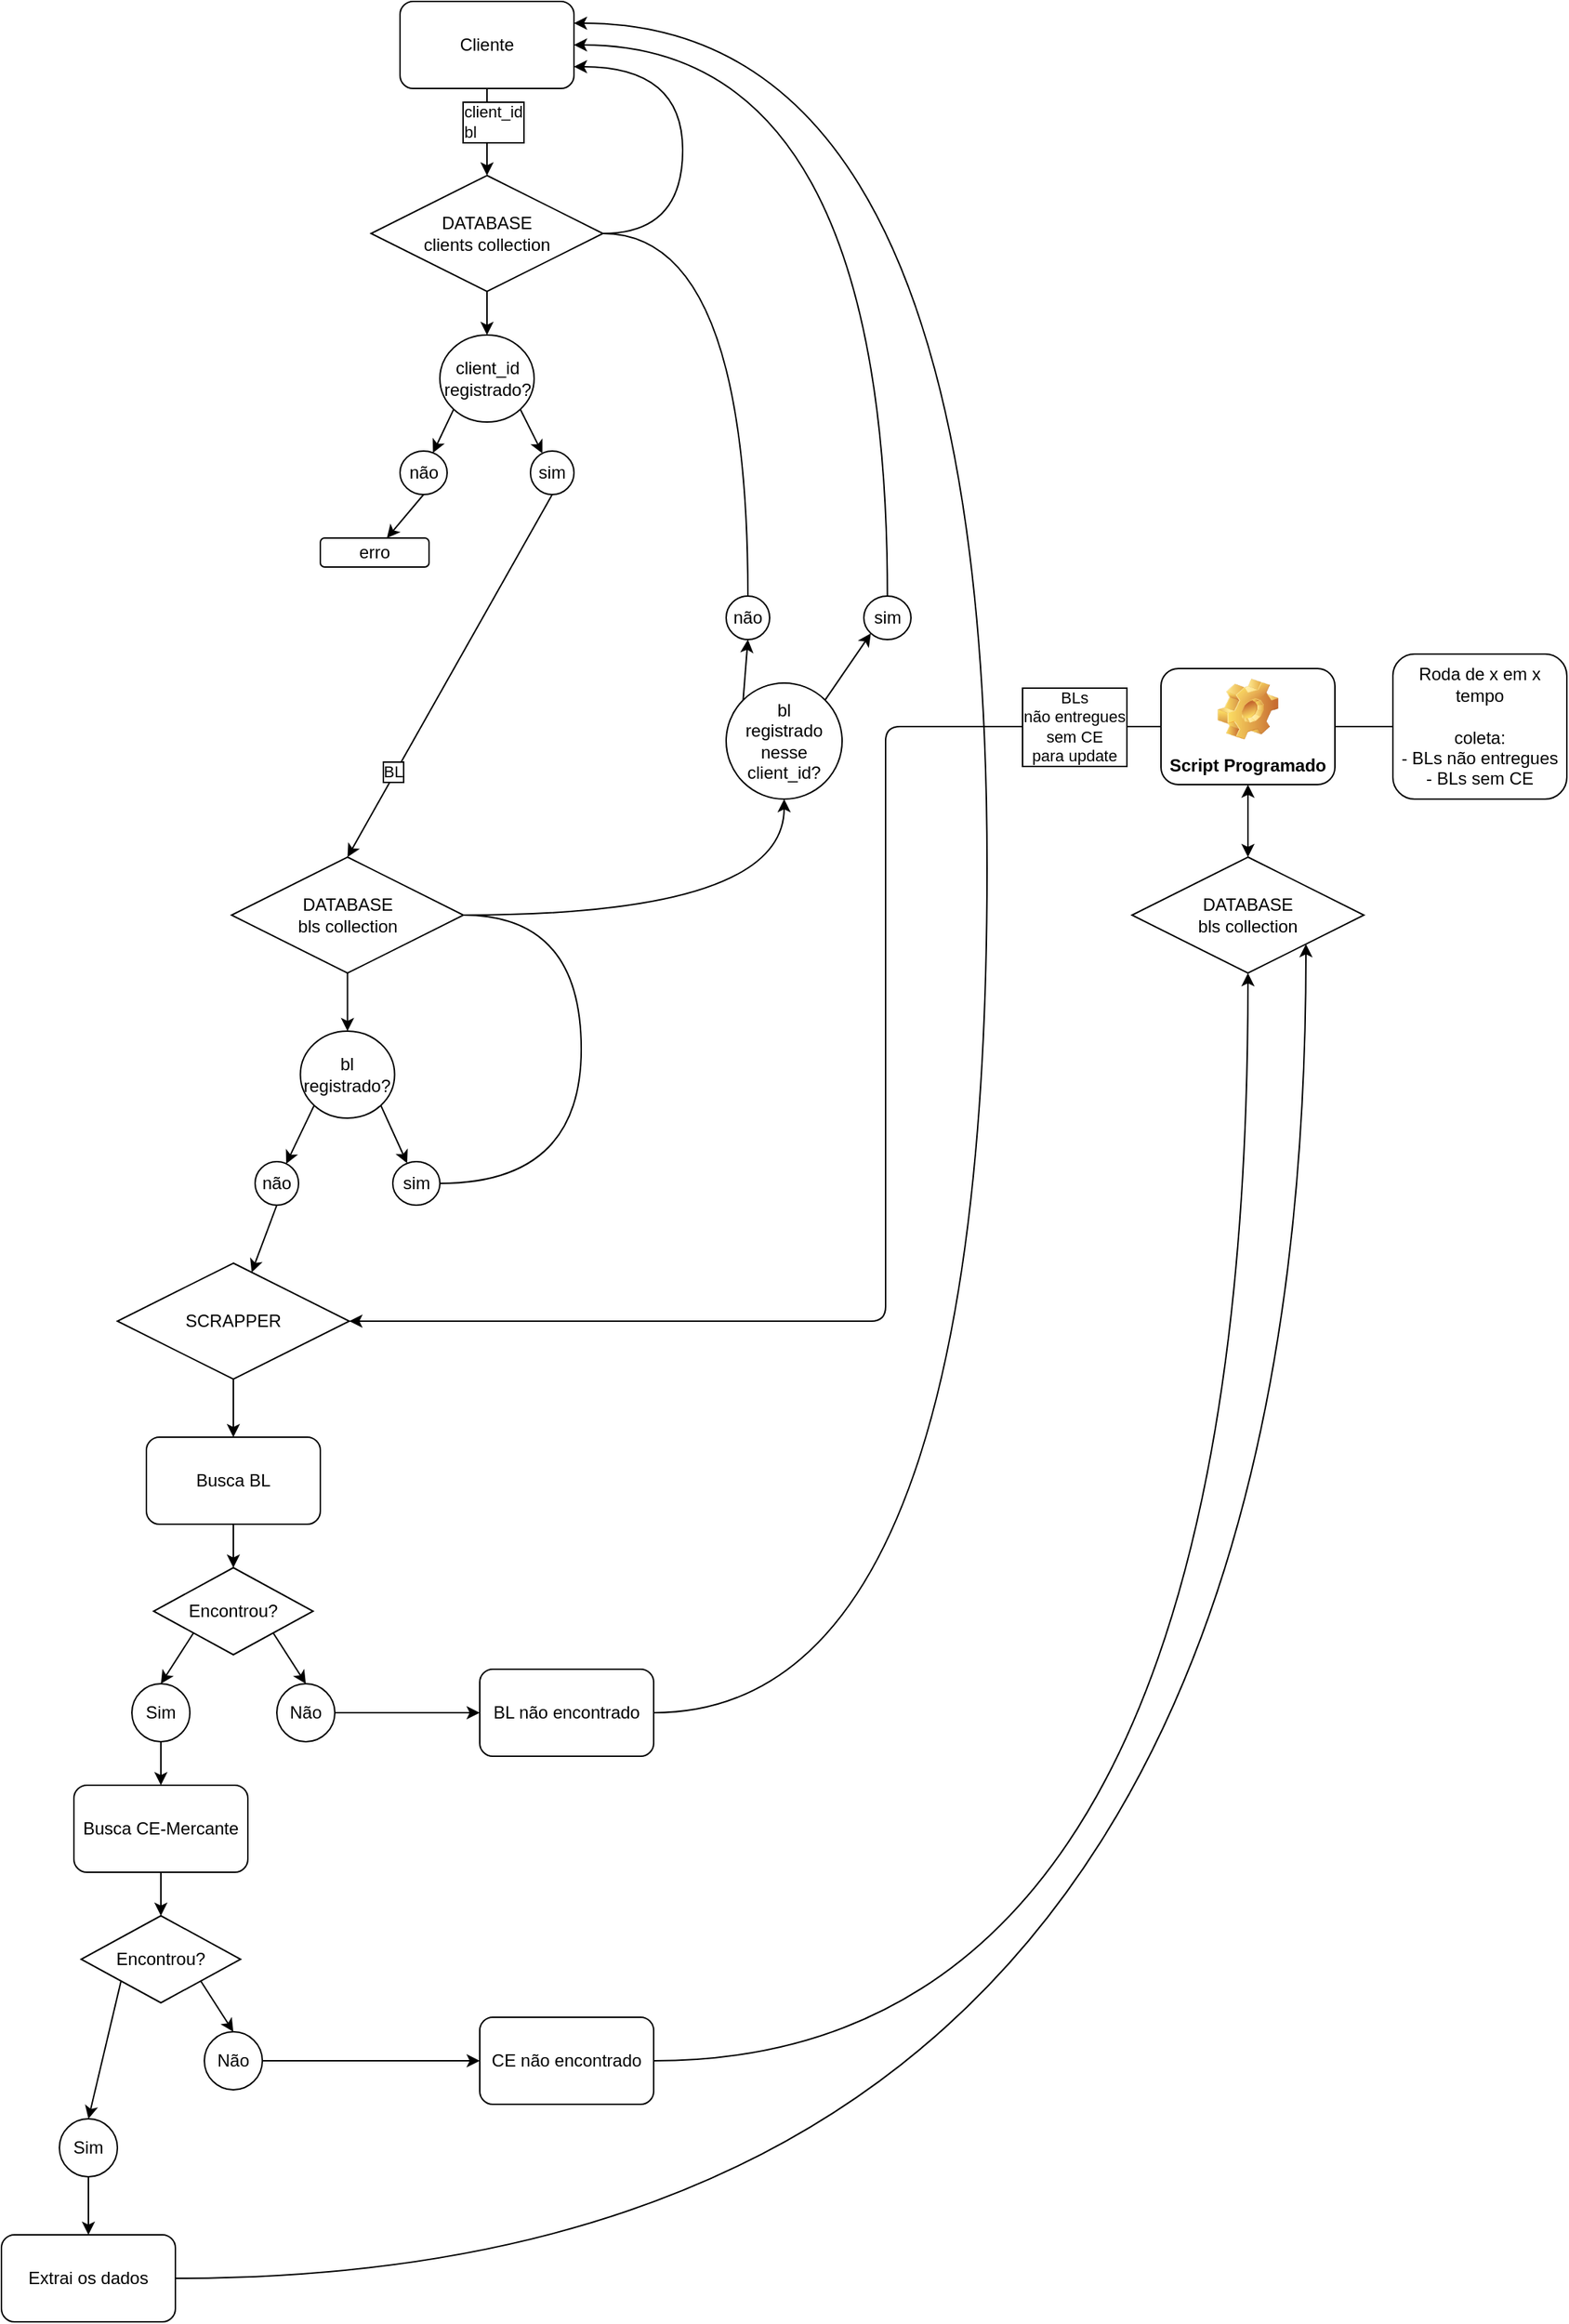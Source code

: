 <mxfile>
    <diagram id="10a4z5U91FYEix-obVRC" name="Page-1">
        <mxGraphModel dx="735" dy="1300" grid="1" gridSize="10" guides="1" tooltips="1" connect="1" arrows="1" fold="1" page="1" pageScale="1" pageWidth="1200" pageHeight="600" math="0" shadow="0">
            <root>
                <mxCell id="0"/>
                <mxCell id="1" parent="0"/>
                <mxCell id="99" style="edgeStyle=none;html=1;exitX=0.5;exitY=1;exitDx=0;exitDy=0;entryX=0.5;entryY=0;entryDx=0;entryDy=0;" parent="1" source="101" target="103" edge="1">
                    <mxGeometry relative="1" as="geometry"/>
                </mxCell>
                <mxCell id="100" value="client_id&lt;br&gt;&lt;div style=&quot;text-align: left;&quot;&gt;&lt;span style=&quot;background-color: light-dark(#ffffff, var(--ge-dark-color, #121212));&quot;&gt;bl&lt;/span&gt;&lt;/div&gt;" style="edgeLabel;html=1;align=center;verticalAlign=middle;resizable=0;points=[];labelBorderColor=default;spacingTop=2;spacing=2;spacingLeft=0;textShadow=0;" parent="99" vertex="1" connectable="0">
                    <mxGeometry x="-0.267" y="4" relative="1" as="geometry">
                        <mxPoint as="offset"/>
                    </mxGeometry>
                </mxCell>
                <mxCell id="101" value="Cliente" style="rounded=1;whiteSpace=wrap;html=1;" parent="1" vertex="1">
                    <mxGeometry x="1345" y="-490" width="120" height="60" as="geometry"/>
                </mxCell>
                <mxCell id="102" value="" style="edgeStyle=none;html=1;" parent="1" source="103" target="106" edge="1">
                    <mxGeometry relative="1" as="geometry"/>
                </mxCell>
                <mxCell id="DaeQxau02i5TYawQlhRB-202" style="edgeStyle=orthogonalEdgeStyle;html=1;exitX=1;exitY=0.5;exitDx=0;exitDy=0;entryX=1;entryY=0.75;entryDx=0;entryDy=0;curved=1;" parent="1" source="103" target="101" edge="1">
                    <mxGeometry relative="1" as="geometry">
                        <Array as="points">
                            <mxPoint x="1540" y="-330"/>
                            <mxPoint x="1540" y="-445"/>
                        </Array>
                    </mxGeometry>
                </mxCell>
                <mxCell id="103" value="DATABASE&lt;br&gt;clients collection" style="rhombus;whiteSpace=wrap;html=1;" parent="1" vertex="1">
                    <mxGeometry x="1325" y="-370" width="160" height="80" as="geometry"/>
                </mxCell>
                <mxCell id="DaeQxau02i5TYawQlhRB-196" style="edgeStyle=none;html=1;exitX=1;exitY=1;exitDx=0;exitDy=0;" parent="1" source="106" target="108" edge="1">
                    <mxGeometry relative="1" as="geometry"/>
                </mxCell>
                <mxCell id="DaeQxau02i5TYawQlhRB-197" style="edgeStyle=none;html=1;exitX=0;exitY=1;exitDx=0;exitDy=0;" parent="1" source="106" target="113" edge="1">
                    <mxGeometry relative="1" as="geometry"/>
                </mxCell>
                <mxCell id="106" value="client_id&lt;div&gt;registrado?&lt;/div&gt;" style="ellipse;whiteSpace=wrap;html=1;" parent="1" vertex="1">
                    <mxGeometry x="1372.5" y="-260" width="65" height="60" as="geometry"/>
                </mxCell>
                <mxCell id="108" value="sim" style="ellipse;whiteSpace=wrap;html=1;" parent="1" vertex="1">
                    <mxGeometry x="1435" y="-180" width="30" height="30" as="geometry"/>
                </mxCell>
                <mxCell id="DaeQxau02i5TYawQlhRB-199" style="edgeStyle=none;html=1;exitX=0.5;exitY=1;exitDx=0;exitDy=0;" parent="1" source="113" target="DaeQxau02i5TYawQlhRB-179" edge="1">
                    <mxGeometry relative="1" as="geometry"/>
                </mxCell>
                <mxCell id="113" value="não" style="ellipse;whiteSpace=wrap;html=1;" parent="1" vertex="1">
                    <mxGeometry x="1345" y="-180" width="32.5" height="30" as="geometry"/>
                </mxCell>
                <mxCell id="125" style="edgeStyle=none;html=1;exitX=0.5;exitY=1;exitDx=0;exitDy=0;entryX=0.5;entryY=0;entryDx=0;entryDy=0;" parent="1" source="108" target="123" edge="1">
                    <mxGeometry relative="1" as="geometry">
                        <mxPoint x="1308.75" y="20" as="sourcePoint"/>
                    </mxGeometry>
                </mxCell>
                <mxCell id="126" value="BL" style="edgeLabel;html=1;align=center;verticalAlign=middle;resizable=0;points=[];textShadow=0;labelBorderColor=default;" parent="125" vertex="1" connectable="0">
                    <mxGeometry x="-0.175" y="-1" relative="1" as="geometry">
                        <mxPoint x="-51" y="88" as="offset"/>
                    </mxGeometry>
                </mxCell>
                <mxCell id="135" value="" style="edgeStyle=none;html=1;" parent="1" source="123" target="132" edge="1">
                    <mxGeometry relative="1" as="geometry"/>
                </mxCell>
                <mxCell id="DaeQxau02i5TYawQlhRB-188" style="edgeStyle=orthogonalEdgeStyle;html=1;exitX=1;exitY=0.5;exitDx=0;exitDy=0;entryX=0.5;entryY=1;entryDx=0;entryDy=0;curved=1;" parent="1" source="123" target="DaeQxau02i5TYawQlhRB-185" edge="1">
                    <mxGeometry relative="1" as="geometry"/>
                </mxCell>
                <mxCell id="123" value="DATABASE&lt;br&gt;bls collection" style="rhombus;whiteSpace=wrap;html=1;" parent="1" vertex="1">
                    <mxGeometry x="1228.75" y="100" width="160" height="80" as="geometry"/>
                </mxCell>
                <mxCell id="130" style="edgeStyle=none;html=1;exitX=0;exitY=1;exitDx=0;exitDy=0;" parent="1" source="132" target="133" edge="1">
                    <mxGeometry relative="1" as="geometry"/>
                </mxCell>
                <mxCell id="131" style="edgeStyle=none;html=1;exitX=1;exitY=1;exitDx=0;exitDy=0;" parent="1" source="132" target="134" edge="1">
                    <mxGeometry relative="1" as="geometry"/>
                </mxCell>
                <mxCell id="132" value="bl&lt;div&gt;registrado?&lt;/div&gt;" style="ellipse;whiteSpace=wrap;html=1;" parent="1" vertex="1">
                    <mxGeometry x="1276.25" y="220" width="65" height="60" as="geometry"/>
                </mxCell>
                <mxCell id="138" style="edgeStyle=none;html=1;" parent="1" target="140" edge="1">
                    <mxGeometry relative="1" as="geometry">
                        <mxPoint x="1240" y="380" as="targetPoint"/>
                        <mxPoint x="1260" y="340" as="sourcePoint"/>
                    </mxGeometry>
                </mxCell>
                <mxCell id="133" value="não" style="ellipse;whiteSpace=wrap;html=1;" parent="1" vertex="1">
                    <mxGeometry x="1245" y="310" width="30" height="30" as="geometry"/>
                </mxCell>
                <mxCell id="175" style="edgeStyle=orthogonalEdgeStyle;html=1;exitX=1;exitY=0.5;exitDx=0;exitDy=0;entryX=1;entryY=0.5;entryDx=0;entryDy=0;curved=1;endArrow=none;endFill=0;" parent="1" source="134" target="123" edge="1">
                    <mxGeometry relative="1" as="geometry">
                        <Array as="points">
                            <mxPoint x="1470" y="325"/>
                            <mxPoint x="1470" y="140"/>
                        </Array>
                    </mxGeometry>
                </mxCell>
                <mxCell id="134" value="sim" style="ellipse;whiteSpace=wrap;html=1;" parent="1" vertex="1">
                    <mxGeometry x="1340" y="310" width="32.5" height="30" as="geometry"/>
                </mxCell>
                <mxCell id="140" value="SCRAPPER" style="rhombus;whiteSpace=wrap;html=1;" parent="1" vertex="1">
                    <mxGeometry x="1150" y="380" width="160" height="80" as="geometry"/>
                </mxCell>
                <mxCell id="141" style="edgeStyle=none;html=1;exitX=0.5;exitY=1;exitDx=0;exitDy=0;entryX=0.5;entryY=0;entryDx=0;entryDy=0;" parent="1" target="143" edge="1">
                    <mxGeometry relative="1" as="geometry">
                        <mxPoint x="1230" y="460" as="sourcePoint"/>
                    </mxGeometry>
                </mxCell>
                <mxCell id="142" style="edgeStyle=none;html=1;exitX=0.5;exitY=1;exitDx=0;exitDy=0;" parent="1" source="143" target="146" edge="1">
                    <mxGeometry relative="1" as="geometry"/>
                </mxCell>
                <mxCell id="143" value="Busca BL" style="rounded=1;whiteSpace=wrap;html=1;" parent="1" vertex="1">
                    <mxGeometry x="1170" y="500" width="120" height="60" as="geometry"/>
                </mxCell>
                <mxCell id="144" style="edgeStyle=none;html=1;exitX=0;exitY=1;exitDx=0;exitDy=0;entryX=0.5;entryY=0;entryDx=0;entryDy=0;" parent="1" source="146" target="148" edge="1">
                    <mxGeometry relative="1" as="geometry"/>
                </mxCell>
                <mxCell id="145" style="edgeStyle=none;html=1;exitX=1;exitY=1;exitDx=0;exitDy=0;entryX=0.5;entryY=0;entryDx=0;entryDy=0;" parent="1" source="146" target="150" edge="1">
                    <mxGeometry relative="1" as="geometry"/>
                </mxCell>
                <mxCell id="146" value="Encontrou?" style="rhombus;whiteSpace=wrap;html=1;" parent="1" vertex="1">
                    <mxGeometry x="1175" y="590" width="110" height="60" as="geometry"/>
                </mxCell>
                <mxCell id="147" value="" style="edgeStyle=none;html=1;" parent="1" source="148" target="153" edge="1">
                    <mxGeometry relative="1" as="geometry"/>
                </mxCell>
                <mxCell id="148" value="Sim" style="ellipse;whiteSpace=wrap;html=1;" parent="1" vertex="1">
                    <mxGeometry x="1160" y="670" width="40" height="40" as="geometry"/>
                </mxCell>
                <mxCell id="149" style="edgeStyle=none;html=1;exitX=1;exitY=0.5;exitDx=0;exitDy=0;" parent="1" source="150" edge="1">
                    <mxGeometry relative="1" as="geometry">
                        <mxPoint x="1400" y="690" as="targetPoint"/>
                    </mxGeometry>
                </mxCell>
                <mxCell id="150" value="Não" style="ellipse;whiteSpace=wrap;html=1;" parent="1" vertex="1">
                    <mxGeometry x="1260" y="670" width="40" height="40" as="geometry"/>
                </mxCell>
                <mxCell id="DaeQxau02i5TYawQlhRB-194" style="edgeStyle=orthogonalEdgeStyle;html=1;exitX=1;exitY=0.5;exitDx=0;exitDy=0;entryX=1;entryY=0.25;entryDx=0;entryDy=0;curved=1;" parent="1" source="151" target="101" edge="1">
                    <mxGeometry relative="1" as="geometry">
                        <Array as="points">
                            <mxPoint x="1750" y="690"/>
                            <mxPoint x="1750" y="-475"/>
                        </Array>
                    </mxGeometry>
                </mxCell>
                <mxCell id="151" value="BL não encontrado" style="rounded=1;whiteSpace=wrap;html=1;" parent="1" vertex="1">
                    <mxGeometry x="1400" y="660" width="120" height="60" as="geometry"/>
                </mxCell>
                <mxCell id="152" style="edgeStyle=none;html=1;exitX=0.5;exitY=1;exitDx=0;exitDy=0;entryX=0.5;entryY=0;entryDx=0;entryDy=0;" parent="1" source="153" target="156" edge="1">
                    <mxGeometry relative="1" as="geometry"/>
                </mxCell>
                <mxCell id="153" value="Busca CE-Mercante" style="rounded=1;whiteSpace=wrap;html=1;" parent="1" vertex="1">
                    <mxGeometry x="1120" y="740" width="120" height="60" as="geometry"/>
                </mxCell>
                <mxCell id="154" style="edgeStyle=none;html=1;exitX=0;exitY=1;exitDx=0;exitDy=0;entryX=0.5;entryY=0;entryDx=0;entryDy=0;" parent="1" source="156" target="158" edge="1">
                    <mxGeometry relative="1" as="geometry"/>
                </mxCell>
                <mxCell id="155" style="edgeStyle=none;html=1;exitX=1;exitY=1;exitDx=0;exitDy=0;entryX=0.5;entryY=0;entryDx=0;entryDy=0;" parent="1" source="156" target="160" edge="1">
                    <mxGeometry relative="1" as="geometry"/>
                </mxCell>
                <mxCell id="156" value="Encontrou?" style="rhombus;whiteSpace=wrap;html=1;" parent="1" vertex="1">
                    <mxGeometry x="1125" y="830" width="110" height="60" as="geometry"/>
                </mxCell>
                <mxCell id="157" style="edgeStyle=none;html=1;exitX=0.5;exitY=1;exitDx=0;exitDy=0;" parent="1" source="158" target="162" edge="1">
                    <mxGeometry relative="1" as="geometry"/>
                </mxCell>
                <mxCell id="158" value="Sim" style="ellipse;whiteSpace=wrap;html=1;" parent="1" vertex="1">
                    <mxGeometry x="1110" y="970" width="40" height="40" as="geometry"/>
                </mxCell>
                <mxCell id="159" style="edgeStyle=none;html=1;exitX=1;exitY=0.5;exitDx=0;exitDy=0;entryX=0;entryY=0.5;entryDx=0;entryDy=0;" parent="1" source="160" target="161" edge="1">
                    <mxGeometry relative="1" as="geometry"/>
                </mxCell>
                <mxCell id="160" value="Não" style="ellipse;whiteSpace=wrap;html=1;" parent="1" vertex="1">
                    <mxGeometry x="1210" y="910" width="40" height="40" as="geometry"/>
                </mxCell>
                <mxCell id="177" style="edgeStyle=orthogonalEdgeStyle;html=1;exitX=1;exitY=0.5;exitDx=0;exitDy=0;entryX=0.5;entryY=1;entryDx=0;entryDy=0;curved=1;" parent="1" source="161" target="176" edge="1">
                    <mxGeometry relative="1" as="geometry"/>
                </mxCell>
                <mxCell id="161" value="CE não encontrado" style="rounded=1;whiteSpace=wrap;html=1;" parent="1" vertex="1">
                    <mxGeometry x="1400" y="900" width="120" height="60" as="geometry"/>
                </mxCell>
                <mxCell id="178" style="edgeStyle=orthogonalEdgeStyle;html=1;exitX=1;exitY=0.5;exitDx=0;exitDy=0;entryX=1;entryY=1;entryDx=0;entryDy=0;curved=1;" parent="1" source="162" target="176" edge="1">
                    <mxGeometry relative="1" as="geometry">
                        <Array as="points">
                            <mxPoint x="1970" y="1080"/>
                        </Array>
                    </mxGeometry>
                </mxCell>
                <mxCell id="162" value="Extrai os dados" style="rounded=1;whiteSpace=wrap;html=1;" parent="1" vertex="1">
                    <mxGeometry x="1070" y="1050" width="120" height="60" as="geometry"/>
                </mxCell>
                <mxCell id="DaeQxau02i5TYawQlhRB-179" value="erro" style="rounded=1;whiteSpace=wrap;html=1;" parent="1" vertex="1">
                    <mxGeometry x="1290" y="-120" width="75" height="20" as="geometry"/>
                </mxCell>
                <mxCell id="DaeQxau02i5TYawQlhRB-189" style="edgeStyle=none;html=1;exitX=0;exitY=0;exitDx=0;exitDy=0;entryX=0.5;entryY=1;entryDx=0;entryDy=0;" parent="1" source="DaeQxau02i5TYawQlhRB-185" target="DaeQxau02i5TYawQlhRB-186" edge="1">
                    <mxGeometry relative="1" as="geometry"/>
                </mxCell>
                <mxCell id="DaeQxau02i5TYawQlhRB-190" style="edgeStyle=none;html=1;exitX=1;exitY=0;exitDx=0;exitDy=0;entryX=0;entryY=1;entryDx=0;entryDy=0;" parent="1" source="DaeQxau02i5TYawQlhRB-185" target="DaeQxau02i5TYawQlhRB-187" edge="1">
                    <mxGeometry relative="1" as="geometry"/>
                </mxCell>
                <mxCell id="DaeQxau02i5TYawQlhRB-185" value="bl&lt;div&gt;registrado&lt;/div&gt;&lt;div&gt;nesse client_id?&lt;/div&gt;" style="ellipse;whiteSpace=wrap;html=1;verticalAlign=middle;" parent="1" vertex="1">
                    <mxGeometry x="1570" y="-20" width="80" height="80" as="geometry"/>
                </mxCell>
                <mxCell id="DaeQxau02i5TYawQlhRB-201" style="edgeStyle=orthogonalEdgeStyle;html=1;exitX=0.5;exitY=0;exitDx=0;exitDy=0;entryX=1;entryY=0.5;entryDx=0;entryDy=0;curved=1;endArrow=none;endFill=0;" parent="1" source="DaeQxau02i5TYawQlhRB-186" target="103" edge="1">
                    <mxGeometry relative="1" as="geometry"/>
                </mxCell>
                <mxCell id="DaeQxau02i5TYawQlhRB-186" value="não" style="ellipse;whiteSpace=wrap;html=1;" parent="1" vertex="1">
                    <mxGeometry x="1570" y="-80" width="30" height="30" as="geometry"/>
                </mxCell>
                <mxCell id="DaeQxau02i5TYawQlhRB-200" style="edgeStyle=orthogonalEdgeStyle;html=1;exitX=0.5;exitY=0;exitDx=0;exitDy=0;entryX=1;entryY=0.5;entryDx=0;entryDy=0;curved=1;" parent="1" source="DaeQxau02i5TYawQlhRB-187" target="101" edge="1">
                    <mxGeometry relative="1" as="geometry"/>
                </mxCell>
                <mxCell id="DaeQxau02i5TYawQlhRB-187" value="sim" style="ellipse;whiteSpace=wrap;html=1;" parent="1" vertex="1">
                    <mxGeometry x="1665" y="-80" width="32.5" height="30" as="geometry"/>
                </mxCell>
                <mxCell id="176" value="DATABASE&lt;br&gt;bls collection" style="rhombus;whiteSpace=wrap;html=1;" parent="1" vertex="1">
                    <mxGeometry x="1850" y="100" width="160" height="80" as="geometry"/>
                </mxCell>
                <mxCell id="184" style="edgeStyle=none;html=1;exitX=0.5;exitY=1;exitDx=0;exitDy=0;rounded=1;curved=0;jumpStyle=none;startArrow=classic;startFill=1;" parent="1" source="179" target="176" edge="1">
                    <mxGeometry relative="1" as="geometry"/>
                </mxCell>
                <mxCell id="185" style="edgeStyle=orthogonalEdgeStyle;html=1;exitX=0;exitY=0.5;exitDx=0;exitDy=0;snapToPoint=0;fixDash=0;backgroundOutline=0;noJump=0;" parent="1" source="179" target="140" edge="1">
                    <mxGeometry relative="1" as="geometry">
                        <Array as="points">
                            <mxPoint x="1680" y="10"/>
                            <mxPoint x="1680" y="420"/>
                        </Array>
                    </mxGeometry>
                </mxCell>
                <mxCell id="187" value="BLs&lt;br&gt;não entregues&lt;br&gt;sem CE&lt;div&gt;para update&lt;/div&gt;" style="edgeLabel;html=1;align=center;verticalAlign=middle;resizable=0;points=[];labelBorderColor=default;" parent="185" vertex="1" connectable="0">
                    <mxGeometry x="-0.866" relative="1" as="geometry">
                        <mxPoint x="5" as="offset"/>
                    </mxGeometry>
                </mxCell>
                <mxCell id="179" value="Script Programado" style="label;whiteSpace=wrap;html=1;align=center;verticalAlign=bottom;spacingLeft=0;spacingBottom=4;imageAlign=center;imageVerticalAlign=top;image=img/clipart/Gear_128x128.png" parent="1" vertex="1">
                    <mxGeometry x="1870" y="-30" width="120" height="80" as="geometry"/>
                </mxCell>
                <mxCell id="186" value="" style="edgeStyle=none;html=1;endArrow=none;endFill=0;" parent="1" source="180" target="179" edge="1">
                    <mxGeometry relative="1" as="geometry"/>
                </mxCell>
                <mxCell id="180" value="Roda de x em x&lt;div&gt;tempo&lt;/div&gt;&lt;div&gt;&lt;br&gt;&lt;/div&gt;&lt;div&gt;coleta:&lt;/div&gt;&lt;div&gt;- BLs não entregues&lt;/div&gt;&lt;div&gt;- BLs sem CE&lt;/div&gt;" style="rounded=1;whiteSpace=wrap;html=1;" parent="1" vertex="1">
                    <mxGeometry x="2030" y="-40" width="120" height="100" as="geometry"/>
                </mxCell>
            </root>
        </mxGraphModel>
    </diagram>
    <diagram name="Copy of Page-1" id="iucxW2DuM8z21SHkmyrD">
        <mxGraphModel dx="1066" dy="1211" grid="1" gridSize="10" guides="1" tooltips="1" connect="1" arrows="1" fold="1" page="1" pageScale="1" pageWidth="1200" pageHeight="600" math="0" shadow="0">
            <root>
                <mxCell id="mzggKR0UHcO8cxkBHAyF-0"/>
                <mxCell id="mzggKR0UHcO8cxkBHAyF-1" parent="mzggKR0UHcO8cxkBHAyF-0"/>
                <mxCell id="mzggKR0UHcO8cxkBHAyF-2" style="edgeStyle=none;html=1;exitX=0.5;exitY=1;exitDx=0;exitDy=0;entryX=0.5;entryY=0;entryDx=0;entryDy=0;" parent="mzggKR0UHcO8cxkBHAyF-1" source="mzggKR0UHcO8cxkBHAyF-4" target="mzggKR0UHcO8cxkBHAyF-7" edge="1">
                    <mxGeometry relative="1" as="geometry"/>
                </mxCell>
                <mxCell id="mzggKR0UHcO8cxkBHAyF-3" style="edgeStyle=orthogonalEdgeStyle;html=1;exitX=0;exitY=0.5;exitDx=0;exitDy=0;entryX=0.5;entryY=1;entryDx=0;entryDy=0;" parent="mzggKR0UHcO8cxkBHAyF-1" source="mzggKR0UHcO8cxkBHAyF-4" target="mzggKR0UHcO8cxkBHAyF-5" edge="1">
                    <mxGeometry relative="1" as="geometry"/>
                </mxCell>
                <mxCell id="mzggKR0UHcO8cxkBHAyF-4" value="Scraper" style="rhombus;whiteSpace=wrap;html=1;" parent="mzggKR0UHcO8cxkBHAyF-1" vertex="1">
                    <mxGeometry x="410" y="150" width="200" height="80" as="geometry"/>
                </mxCell>
                <mxCell id="mzggKR0UHcO8cxkBHAyF-5" value="Páginas HTML" style="rounded=0;whiteSpace=wrap;html=1;" parent="mzggKR0UHcO8cxkBHAyF-1" vertex="1">
                    <mxGeometry x="250" y="30" width="200" height="60" as="geometry"/>
                </mxCell>
                <mxCell id="mzggKR0UHcO8cxkBHAyF-6" style="edgeStyle=none;html=1;exitX=0.5;exitY=1;exitDx=0;exitDy=0;" parent="mzggKR0UHcO8cxkBHAyF-1" source="mzggKR0UHcO8cxkBHAyF-7" target="mzggKR0UHcO8cxkBHAyF-10" edge="1">
                    <mxGeometry relative="1" as="geometry"/>
                </mxCell>
                <mxCell id="mzggKR0UHcO8cxkBHAyF-7" value="Busca BL" style="rounded=1;whiteSpace=wrap;html=1;" parent="mzggKR0UHcO8cxkBHAyF-1" vertex="1">
                    <mxGeometry x="450" y="270" width="120" height="60" as="geometry"/>
                </mxCell>
                <mxCell id="mzggKR0UHcO8cxkBHAyF-8" style="edgeStyle=none;html=1;exitX=0;exitY=1;exitDx=0;exitDy=0;entryX=0.5;entryY=0;entryDx=0;entryDy=0;" parent="mzggKR0UHcO8cxkBHAyF-1" source="mzggKR0UHcO8cxkBHAyF-10" target="mzggKR0UHcO8cxkBHAyF-12" edge="1">
                    <mxGeometry relative="1" as="geometry"/>
                </mxCell>
                <mxCell id="mzggKR0UHcO8cxkBHAyF-9" style="edgeStyle=none;html=1;exitX=1;exitY=1;exitDx=0;exitDy=0;entryX=0.5;entryY=0;entryDx=0;entryDy=0;" parent="mzggKR0UHcO8cxkBHAyF-1" source="mzggKR0UHcO8cxkBHAyF-10" target="mzggKR0UHcO8cxkBHAyF-14" edge="1">
                    <mxGeometry relative="1" as="geometry"/>
                </mxCell>
                <mxCell id="mzggKR0UHcO8cxkBHAyF-10" value="Encontrou?" style="rhombus;whiteSpace=wrap;html=1;" parent="mzggKR0UHcO8cxkBHAyF-1" vertex="1">
                    <mxGeometry x="455" y="360" width="110" height="60" as="geometry"/>
                </mxCell>
                <mxCell id="mzggKR0UHcO8cxkBHAyF-11" value="" style="edgeStyle=none;html=1;" parent="mzggKR0UHcO8cxkBHAyF-1" source="mzggKR0UHcO8cxkBHAyF-12" target="mzggKR0UHcO8cxkBHAyF-21" edge="1">
                    <mxGeometry relative="1" as="geometry"/>
                </mxCell>
                <mxCell id="mzggKR0UHcO8cxkBHAyF-12" value="Sim" style="ellipse;whiteSpace=wrap;html=1;" parent="mzggKR0UHcO8cxkBHAyF-1" vertex="1">
                    <mxGeometry x="440" y="440" width="40" height="40" as="geometry"/>
                </mxCell>
                <mxCell id="mzggKR0UHcO8cxkBHAyF-13" style="edgeStyle=none;html=1;exitX=1;exitY=0.5;exitDx=0;exitDy=0;" parent="mzggKR0UHcO8cxkBHAyF-1" source="mzggKR0UHcO8cxkBHAyF-14" edge="1">
                    <mxGeometry relative="1" as="geometry">
                        <mxPoint x="680" y="460" as="targetPoint"/>
                    </mxGeometry>
                </mxCell>
                <mxCell id="mzggKR0UHcO8cxkBHAyF-14" value="Não" style="ellipse;whiteSpace=wrap;html=1;" parent="mzggKR0UHcO8cxkBHAyF-1" vertex="1">
                    <mxGeometry x="540" y="440" width="40" height="40" as="geometry"/>
                </mxCell>
                <mxCell id="mzggKR0UHcO8cxkBHAyF-15" style="edgeStyle=none;html=1;exitX=0;exitY=0.5;exitDx=0;exitDy=0;entryX=1;entryY=0.5;entryDx=0;entryDy=0;" parent="mzggKR0UHcO8cxkBHAyF-1" source="mzggKR0UHcO8cxkBHAyF-17" target="mzggKR0UHcO8cxkBHAyF-4" edge="1">
                    <mxGeometry relative="1" as="geometry"/>
                </mxCell>
                <mxCell id="mzggKR0UHcO8cxkBHAyF-16" value="PEDE BL" style="edgeLabel;html=1;align=center;verticalAlign=middle;resizable=0;points=[];" parent="mzggKR0UHcO8cxkBHAyF-15" vertex="1" connectable="0">
                    <mxGeometry x="-0.28" y="-3" relative="1" as="geometry">
                        <mxPoint as="offset"/>
                    </mxGeometry>
                </mxCell>
                <mxCell id="mzggKR0UHcO8cxkBHAyF-17" value="Kafka" style="rhombus;whiteSpace=wrap;html=1;" parent="mzggKR0UHcO8cxkBHAyF-1" vertex="1">
                    <mxGeometry x="760" y="150" width="200" height="80" as="geometry"/>
                </mxCell>
                <mxCell id="mzggKR0UHcO8cxkBHAyF-18" style="edgeStyle=orthogonalEdgeStyle;html=1;exitX=1;exitY=0.5;exitDx=0;exitDy=0;entryX=0.5;entryY=1;entryDx=0;entryDy=0;" parent="mzggKR0UHcO8cxkBHAyF-1" source="mzggKR0UHcO8cxkBHAyF-19" target="mzggKR0UHcO8cxkBHAyF-17" edge="1">
                    <mxGeometry relative="1" as="geometry"/>
                </mxCell>
                <mxCell id="mzggKR0UHcO8cxkBHAyF-19" value="BL não encontrado" style="rounded=1;whiteSpace=wrap;html=1;" parent="mzggKR0UHcO8cxkBHAyF-1" vertex="1">
                    <mxGeometry x="680" y="430" width="120" height="60" as="geometry"/>
                </mxCell>
                <mxCell id="mzggKR0UHcO8cxkBHAyF-20" style="edgeStyle=none;html=1;exitX=0.5;exitY=1;exitDx=0;exitDy=0;entryX=0.5;entryY=0;entryDx=0;entryDy=0;" parent="mzggKR0UHcO8cxkBHAyF-1" source="mzggKR0UHcO8cxkBHAyF-21" target="mzggKR0UHcO8cxkBHAyF-24" edge="1">
                    <mxGeometry relative="1" as="geometry"/>
                </mxCell>
                <mxCell id="mzggKR0UHcO8cxkBHAyF-21" value="Busca CE-Mercante" style="rounded=1;whiteSpace=wrap;html=1;" parent="mzggKR0UHcO8cxkBHAyF-1" vertex="1">
                    <mxGeometry x="400" y="510" width="120" height="60" as="geometry"/>
                </mxCell>
                <mxCell id="mzggKR0UHcO8cxkBHAyF-22" style="edgeStyle=none;html=1;exitX=0;exitY=1;exitDx=0;exitDy=0;entryX=0.5;entryY=0;entryDx=0;entryDy=0;" parent="mzggKR0UHcO8cxkBHAyF-1" source="mzggKR0UHcO8cxkBHAyF-24" target="mzggKR0UHcO8cxkBHAyF-27" edge="1">
                    <mxGeometry relative="1" as="geometry"/>
                </mxCell>
                <mxCell id="mzggKR0UHcO8cxkBHAyF-23" style="edgeStyle=none;html=1;exitX=1;exitY=1;exitDx=0;exitDy=0;entryX=0.5;entryY=0;entryDx=0;entryDy=0;" parent="mzggKR0UHcO8cxkBHAyF-1" source="mzggKR0UHcO8cxkBHAyF-24" target="mzggKR0UHcO8cxkBHAyF-29" edge="1">
                    <mxGeometry relative="1" as="geometry"/>
                </mxCell>
                <mxCell id="mzggKR0UHcO8cxkBHAyF-24" value="Encontrou?" style="rhombus;whiteSpace=wrap;html=1;" parent="mzggKR0UHcO8cxkBHAyF-1" vertex="1">
                    <mxGeometry x="405" y="600" width="110" height="60" as="geometry"/>
                </mxCell>
                <mxCell id="mzggKR0UHcO8cxkBHAyF-25" style="edgeStyle=none;html=1;exitX=0.5;exitY=1;exitDx=0;exitDy=0;" parent="mzggKR0UHcO8cxkBHAyF-1" source="mzggKR0UHcO8cxkBHAyF-27" target="mzggKR0UHcO8cxkBHAyF-33" edge="1">
                    <mxGeometry relative="1" as="geometry"/>
                </mxCell>
                <mxCell id="mzggKR0UHcO8cxkBHAyF-26" style="edgeStyle=orthogonalEdgeStyle;html=1;exitX=1;exitY=0.5;exitDx=0;exitDy=0;entryX=1;entryY=0.5;entryDx=0;entryDy=0;" parent="mzggKR0UHcO8cxkBHAyF-1" source="mzggKR0UHcO8cxkBHAyF-27" target="mzggKR0UHcO8cxkBHAyF-17" edge="1">
                    <mxGeometry relative="1" as="geometry">
                        <Array as="points">
                            <mxPoint x="960" y="760"/>
                        </Array>
                    </mxGeometry>
                </mxCell>
                <mxCell id="mzggKR0UHcO8cxkBHAyF-27" value="Sim" style="ellipse;whiteSpace=wrap;html=1;" parent="mzggKR0UHcO8cxkBHAyF-1" vertex="1">
                    <mxGeometry x="390" y="740" width="40" height="40" as="geometry"/>
                </mxCell>
                <mxCell id="mzggKR0UHcO8cxkBHAyF-28" style="edgeStyle=none;html=1;exitX=1;exitY=0.5;exitDx=0;exitDy=0;entryX=0;entryY=0.5;entryDx=0;entryDy=0;" parent="mzggKR0UHcO8cxkBHAyF-1" source="mzggKR0UHcO8cxkBHAyF-29" target="mzggKR0UHcO8cxkBHAyF-31" edge="1">
                    <mxGeometry relative="1" as="geometry"/>
                </mxCell>
                <mxCell id="mzggKR0UHcO8cxkBHAyF-29" value="Não" style="ellipse;whiteSpace=wrap;html=1;" parent="mzggKR0UHcO8cxkBHAyF-1" vertex="1">
                    <mxGeometry x="490" y="680" width="40" height="40" as="geometry"/>
                </mxCell>
                <mxCell id="mzggKR0UHcO8cxkBHAyF-30" style="edgeStyle=orthogonalEdgeStyle;html=1;exitX=1;exitY=0.5;exitDx=0;exitDy=0;entryX=1;entryY=1;entryDx=0;entryDy=0;" parent="mzggKR0UHcO8cxkBHAyF-1" source="mzggKR0UHcO8cxkBHAyF-31" target="mzggKR0UHcO8cxkBHAyF-17" edge="1">
                    <mxGeometry relative="1" as="geometry"/>
                </mxCell>
                <mxCell id="mzggKR0UHcO8cxkBHAyF-31" value="CE não encontrado" style="rounded=1;whiteSpace=wrap;html=1;" parent="mzggKR0UHcO8cxkBHAyF-1" vertex="1">
                    <mxGeometry x="680" y="670" width="120" height="60" as="geometry"/>
                </mxCell>
                <mxCell id="mzggKR0UHcO8cxkBHAyF-32" style="edgeStyle=orthogonalEdgeStyle;html=1;exitX=1;exitY=0.5;exitDx=0;exitDy=0;entryX=1;entryY=0.5;entryDx=0;entryDy=0;" parent="mzggKR0UHcO8cxkBHAyF-1" source="mzggKR0UHcO8cxkBHAyF-33" target="mzggKR0UHcO8cxkBHAyF-17" edge="1">
                    <mxGeometry relative="1" as="geometry">
                        <Array as="points">
                            <mxPoint x="960" y="850"/>
                        </Array>
                    </mxGeometry>
                </mxCell>
                <mxCell id="mzggKR0UHcO8cxkBHAyF-33" value="Extrai os dados" style="rounded=1;whiteSpace=wrap;html=1;" parent="mzggKR0UHcO8cxkBHAyF-1" vertex="1">
                    <mxGeometry x="350" y="820" width="120" height="60" as="geometry"/>
                </mxCell>
                <mxCell id="mzggKR0UHcO8cxkBHAyF-34" style="edgeStyle=none;html=1;exitX=0.5;exitY=1;exitDx=0;exitDy=0;entryX=0.5;entryY=0;entryDx=0;entryDy=0;" parent="mzggKR0UHcO8cxkBHAyF-1" source="mzggKR0UHcO8cxkBHAyF-36" target="mzggKR0UHcO8cxkBHAyF-38" edge="1">
                    <mxGeometry relative="1" as="geometry"/>
                </mxCell>
                <mxCell id="mzggKR0UHcO8cxkBHAyF-35" value="client_id&lt;br&gt;&lt;div style=&quot;text-align: left;&quot;&gt;&lt;span style=&quot;background-color: light-dark(#ffffff, var(--ge-dark-color, #121212));&quot;&gt;bl&lt;/span&gt;&lt;/div&gt;" style="edgeLabel;html=1;align=center;verticalAlign=middle;resizable=0;points=[];labelBorderColor=default;spacingTop=2;spacing=2;spacingLeft=0;textShadow=0;" parent="mzggKR0UHcO8cxkBHAyF-34" vertex="1" connectable="0">
                    <mxGeometry x="-0.267" y="4" relative="1" as="geometry">
                        <mxPoint as="offset"/>
                    </mxGeometry>
                </mxCell>
                <mxCell id="mzggKR0UHcO8cxkBHAyF-36" value="Cliente" style="rounded=1;whiteSpace=wrap;html=1;" parent="mzggKR0UHcO8cxkBHAyF-1" vertex="1">
                    <mxGeometry x="925" y="-490" width="120" height="60" as="geometry"/>
                </mxCell>
                <mxCell id="mzggKR0UHcO8cxkBHAyF-37" value="" style="edgeStyle=none;html=1;" parent="mzggKR0UHcO8cxkBHAyF-1" source="mzggKR0UHcO8cxkBHAyF-38" target="mzggKR0UHcO8cxkBHAyF-41" edge="1">
                    <mxGeometry relative="1" as="geometry"/>
                </mxCell>
                <mxCell id="mzggKR0UHcO8cxkBHAyF-38" value="DATABASE&lt;br&gt;clients collection" style="rhombus;whiteSpace=wrap;html=1;" parent="mzggKR0UHcO8cxkBHAyF-1" vertex="1">
                    <mxGeometry x="905" y="-370" width="160" height="80" as="geometry"/>
                </mxCell>
                <mxCell id="mzggKR0UHcO8cxkBHAyF-39" style="edgeStyle=none;html=1;exitX=0;exitY=1;exitDx=0;exitDy=0;" parent="mzggKR0UHcO8cxkBHAyF-1" source="mzggKR0UHcO8cxkBHAyF-41" target="mzggKR0UHcO8cxkBHAyF-43" edge="1">
                    <mxGeometry relative="1" as="geometry"/>
                </mxCell>
                <mxCell id="mzggKR0UHcO8cxkBHAyF-40" style="edgeStyle=none;html=1;exitX=1;exitY=1;exitDx=0;exitDy=0;" parent="mzggKR0UHcO8cxkBHAyF-1" source="mzggKR0UHcO8cxkBHAyF-41" target="mzggKR0UHcO8cxkBHAyF-48" edge="1">
                    <mxGeometry relative="1" as="geometry"/>
                </mxCell>
                <mxCell id="mzggKR0UHcO8cxkBHAyF-41" value="client_id&lt;div&gt;registrado?&lt;/div&gt;" style="ellipse;whiteSpace=wrap;html=1;" parent="mzggKR0UHcO8cxkBHAyF-1" vertex="1">
                    <mxGeometry x="952.5" y="-260" width="65" height="60" as="geometry"/>
                </mxCell>
                <mxCell id="mzggKR0UHcO8cxkBHAyF-42" value="" style="edgeStyle=none;html=1;" parent="mzggKR0UHcO8cxkBHAyF-1" source="mzggKR0UHcO8cxkBHAyF-43" target="mzggKR0UHcO8cxkBHAyF-51" edge="1">
                    <mxGeometry relative="1" as="geometry"/>
                </mxCell>
                <mxCell id="mzggKR0UHcO8cxkBHAyF-43" value="sim" style="ellipse;whiteSpace=wrap;html=1;" parent="mzggKR0UHcO8cxkBHAyF-1" vertex="1">
                    <mxGeometry x="922.5" y="-170" width="30" height="30" as="geometry"/>
                </mxCell>
                <mxCell id="mzggKR0UHcO8cxkBHAyF-44" style="edgeStyle=orthogonalEdgeStyle;html=1;exitX=1;exitY=0.5;exitDx=0;exitDy=0;entryX=1;entryY=0.5;entryDx=0;entryDy=0;curved=1;" parent="mzggKR0UHcO8cxkBHAyF-1" source="mzggKR0UHcO8cxkBHAyF-38" target="mzggKR0UHcO8cxkBHAyF-36" edge="1">
                    <mxGeometry relative="1" as="geometry">
                        <Array as="points">
                            <mxPoint x="1120" y="-330"/>
                            <mxPoint x="1120" y="-460"/>
                        </Array>
                    </mxGeometry>
                </mxCell>
                <mxCell id="mzggKR0UHcO8cxkBHAyF-45" value="client_id&lt;br&gt;e&lt;br&gt;bl&lt;br&gt;registrados" style="edgeLabel;html=1;align=center;verticalAlign=middle;resizable=0;points=[];labelBorderColor=default;" parent="mzggKR0UHcO8cxkBHAyF-44" vertex="1" connectable="0">
                    <mxGeometry x="-0.013" y="2" relative="1" as="geometry">
                        <mxPoint x="2" y="13" as="offset"/>
                    </mxGeometry>
                </mxCell>
                <mxCell id="mzggKR0UHcO8cxkBHAyF-46" style="edgeStyle=orthogonalEdgeStyle;html=1;exitX=1;exitY=0.5;exitDx=0;exitDy=0;entryX=1;entryY=0.5;entryDx=0;entryDy=0;curved=1;strokeColor=default;endArrow=none;endFill=0;" parent="mzggKR0UHcO8cxkBHAyF-1" source="mzggKR0UHcO8cxkBHAyF-48" target="mzggKR0UHcO8cxkBHAyF-38" edge="1">
                    <mxGeometry relative="1" as="geometry">
                        <Array as="points">
                            <mxPoint x="1120" y="-155"/>
                            <mxPoint x="1120" y="-330"/>
                        </Array>
                    </mxGeometry>
                </mxCell>
                <mxCell id="mzggKR0UHcO8cxkBHAyF-47" value="registrar&lt;br&gt;client_id&lt;br&gt;e bl" style="edgeLabel;html=1;align=center;verticalAlign=middle;resizable=0;points=[];labelBorderColor=default;" parent="mzggKR0UHcO8cxkBHAyF-46" vertex="1" connectable="0">
                    <mxGeometry x="0.007" y="1" relative="1" as="geometry">
                        <mxPoint as="offset"/>
                    </mxGeometry>
                </mxCell>
                <mxCell id="mzggKR0UHcO8cxkBHAyF-48" value="não" style="ellipse;whiteSpace=wrap;html=1;" parent="mzggKR0UHcO8cxkBHAyF-1" vertex="1">
                    <mxGeometry x="1017.5" y="-170" width="32.5" height="30" as="geometry"/>
                </mxCell>
                <mxCell id="mzggKR0UHcO8cxkBHAyF-49" style="edgeStyle=none;html=1;exitX=0;exitY=1;exitDx=0;exitDy=0;" parent="mzggKR0UHcO8cxkBHAyF-1" source="mzggKR0UHcO8cxkBHAyF-51" target="mzggKR0UHcO8cxkBHAyF-54" edge="1">
                    <mxGeometry relative="1" as="geometry"/>
                </mxCell>
                <mxCell id="mzggKR0UHcO8cxkBHAyF-50" style="edgeStyle=none;html=1;exitX=1;exitY=1;exitDx=0;exitDy=0;" parent="mzggKR0UHcO8cxkBHAyF-1" source="mzggKR0UHcO8cxkBHAyF-51" target="mzggKR0UHcO8cxkBHAyF-57" edge="1">
                    <mxGeometry relative="1" as="geometry"/>
                </mxCell>
                <mxCell id="mzggKR0UHcO8cxkBHAyF-51" value="bl&lt;div&gt;registrado?&lt;/div&gt;" style="ellipse;whiteSpace=wrap;html=1;" parent="mzggKR0UHcO8cxkBHAyF-1" vertex="1">
                    <mxGeometry x="905" y="-100" width="65" height="60" as="geometry"/>
                </mxCell>
                <mxCell id="mzggKR0UHcO8cxkBHAyF-52" style="edgeStyle=orthogonalEdgeStyle;html=1;exitX=0;exitY=0.5;exitDx=0;exitDy=0;entryX=0;entryY=0.5;entryDx=0;entryDy=0;curved=1;" parent="mzggKR0UHcO8cxkBHAyF-1" source="mzggKR0UHcO8cxkBHAyF-54" target="mzggKR0UHcO8cxkBHAyF-36" edge="1">
                    <mxGeometry relative="1" as="geometry">
                        <Array as="points">
                            <mxPoint x="830" y="5"/>
                            <mxPoint x="830" y="-460"/>
                        </Array>
                    </mxGeometry>
                </mxCell>
                <mxCell id="mzggKR0UHcO8cxkBHAyF-53" value="client_id&lt;br&gt;e bl&lt;br&gt;já registrados" style="edgeLabel;html=1;align=center;verticalAlign=middle;resizable=0;points=[];labelBorderColor=default;" parent="mzggKR0UHcO8cxkBHAyF-52" vertex="1" connectable="0">
                    <mxGeometry x="-0.0" y="1" relative="1" as="geometry">
                        <mxPoint as="offset"/>
                    </mxGeometry>
                </mxCell>
                <mxCell id="mzggKR0UHcO8cxkBHAyF-54" value="sim" style="ellipse;whiteSpace=wrap;html=1;" parent="mzggKR0UHcO8cxkBHAyF-1" vertex="1">
                    <mxGeometry x="873.75" y="-10" width="30" height="30" as="geometry"/>
                </mxCell>
                <mxCell id="mzggKR0UHcO8cxkBHAyF-55" style="edgeStyle=orthogonalEdgeStyle;html=1;exitX=1;exitY=0.5;exitDx=0;exitDy=0;entryX=1;entryY=0.5;entryDx=0;entryDy=0;curved=1;endArrow=none;endFill=0;" parent="mzggKR0UHcO8cxkBHAyF-1" source="mzggKR0UHcO8cxkBHAyF-57" target="mzggKR0UHcO8cxkBHAyF-38" edge="1">
                    <mxGeometry relative="1" as="geometry">
                        <Array as="points">
                            <mxPoint x="1170" y="5"/>
                            <mxPoint x="1170" y="-330"/>
                        </Array>
                    </mxGeometry>
                </mxCell>
                <mxCell id="mzggKR0UHcO8cxkBHAyF-56" value="registrar&lt;br&gt;bl&lt;br&gt;em client_id&lt;div&gt;existente&lt;/div&gt;" style="edgeLabel;html=1;align=center;verticalAlign=middle;resizable=0;points=[];labelBorderColor=default;" parent="mzggKR0UHcO8cxkBHAyF-55" vertex="1" connectable="0">
                    <mxGeometry x="-0.002" y="4" relative="1" as="geometry">
                        <mxPoint as="offset"/>
                    </mxGeometry>
                </mxCell>
                <mxCell id="mzggKR0UHcO8cxkBHAyF-57" value="não" style="ellipse;whiteSpace=wrap;html=1;" parent="mzggKR0UHcO8cxkBHAyF-1" vertex="1">
                    <mxGeometry x="968.75" y="-10" width="32.5" height="30" as="geometry"/>
                </mxCell>
                <mxCell id="mzggKR0UHcO8cxkBHAyF-58" style="edgeStyle=none;html=1;exitX=0.5;exitY=1;exitDx=0;exitDy=0;entryX=0.5;entryY=0;entryDx=0;entryDy=0;" parent="mzggKR0UHcO8cxkBHAyF-1" source="mzggKR0UHcO8cxkBHAyF-60" target="mzggKR0UHcO8cxkBHAyF-63" edge="1">
                    <mxGeometry relative="1" as="geometry"/>
                </mxCell>
                <mxCell id="mzggKR0UHcO8cxkBHAyF-59" value="client_id" style="edgeLabel;html=1;align=center;verticalAlign=middle;resizable=0;points=[];spacingLeft=0;labelBorderColor=default;" parent="mzggKR0UHcO8cxkBHAyF-58" vertex="1" connectable="0">
                    <mxGeometry x="-0.133" y="-1" relative="1" as="geometry">
                        <mxPoint as="offset"/>
                    </mxGeometry>
                </mxCell>
                <mxCell id="mzggKR0UHcO8cxkBHAyF-60" value="Cliente" style="rounded=1;whiteSpace=wrap;html=1;" parent="mzggKR0UHcO8cxkBHAyF-1" vertex="1">
                    <mxGeometry x="530" y="-490" width="120" height="60" as="geometry"/>
                </mxCell>
                <mxCell id="mzggKR0UHcO8cxkBHAyF-61" value="" style="edgeStyle=none;html=1;" parent="mzggKR0UHcO8cxkBHAyF-1" source="mzggKR0UHcO8cxkBHAyF-63" target="mzggKR0UHcO8cxkBHAyF-66" edge="1">
                    <mxGeometry relative="1" as="geometry">
                        <mxPoint x="589.05" y="-259.999" as="targetPoint"/>
                    </mxGeometry>
                </mxCell>
                <mxCell id="mzggKR0UHcO8cxkBHAyF-62" value="bls" style="edgeLabel;html=1;align=center;verticalAlign=middle;resizable=0;points=[];labelBorderColor=default;" parent="mzggKR0UHcO8cxkBHAyF-61" vertex="1" connectable="0">
                    <mxGeometry x="-0.44" y="-1" relative="1" as="geometry">
                        <mxPoint as="offset"/>
                    </mxGeometry>
                </mxCell>
                <mxCell id="mzggKR0UHcO8cxkBHAyF-63" value="DATABASE&lt;br&gt;clients collection" style="rhombus;whiteSpace=wrap;html=1;" parent="mzggKR0UHcO8cxkBHAyF-1" vertex="1">
                    <mxGeometry x="510" y="-370" width="160" height="80" as="geometry"/>
                </mxCell>
                <mxCell id="mzggKR0UHcO8cxkBHAyF-64" style="edgeStyle=orthogonalEdgeStyle;html=1;exitX=1;exitY=0.5;exitDx=0;exitDy=0;entryX=1;entryY=0.5;entryDx=0;entryDy=0;curved=1;" parent="mzggKR0UHcO8cxkBHAyF-1" source="mzggKR0UHcO8cxkBHAyF-66" target="mzggKR0UHcO8cxkBHAyF-60" edge="1">
                    <mxGeometry relative="1" as="geometry">
                        <Array as="points">
                            <mxPoint x="720" y="-200"/>
                            <mxPoint x="720" y="-460"/>
                        </Array>
                    </mxGeometry>
                </mxCell>
                <mxCell id="mzggKR0UHcO8cxkBHAyF-65" value="dados dos bls&lt;br&gt;associados a&lt;br&gt;esse client" style="edgeLabel;html=1;align=center;verticalAlign=middle;resizable=0;points=[];labelBorderColor=default;" parent="mzggKR0UHcO8cxkBHAyF-64" vertex="1" connectable="0">
                    <mxGeometry x="-0.053" relative="1" as="geometry">
                        <mxPoint as="offset"/>
                    </mxGeometry>
                </mxCell>
                <mxCell id="mzggKR0UHcO8cxkBHAyF-66" value="DATABASE&lt;br&gt;bls collection" style="rhombus;whiteSpace=wrap;html=1;" parent="mzggKR0UHcO8cxkBHAyF-1" vertex="1">
                    <mxGeometry x="510" y="-240" width="160" height="80" as="geometry"/>
                </mxCell>
                <mxCell id="mzggKR0UHcO8cxkBHAyF-67" style="edgeStyle=none;html=1;exitX=0.5;exitY=1;exitDx=0;exitDy=0;entryX=0.5;entryY=0;entryDx=0;entryDy=0;" parent="mzggKR0UHcO8cxkBHAyF-1" source="mzggKR0UHcO8cxkBHAyF-69" target="mzggKR0UHcO8cxkBHAyF-73" edge="1">
                    <mxGeometry relative="1" as="geometry"/>
                </mxCell>
                <mxCell id="mzggKR0UHcO8cxkBHAyF-68" value="client_id&lt;br&gt;&lt;div style=&quot;text-align: left;&quot;&gt;&lt;span style=&quot;background-color: light-dark(#ffffff, var(--ge-dark-color, #121212));&quot;&gt;bl&lt;/span&gt;&lt;/div&gt;" style="edgeLabel;html=1;align=center;verticalAlign=middle;resizable=0;points=[];labelBorderColor=default;spacingTop=2;spacing=2;spacingLeft=0;textShadow=0;" parent="mzggKR0UHcO8cxkBHAyF-67" vertex="1" connectable="0">
                    <mxGeometry x="-0.267" y="4" relative="1" as="geometry">
                        <mxPoint as="offset"/>
                    </mxGeometry>
                </mxCell>
                <mxCell id="mzggKR0UHcO8cxkBHAyF-69" value="Cliente" style="rounded=1;whiteSpace=wrap;html=1;" parent="mzggKR0UHcO8cxkBHAyF-1" vertex="1">
                    <mxGeometry x="1345" y="-490" width="120" height="60" as="geometry"/>
                </mxCell>
                <mxCell id="mzggKR0UHcO8cxkBHAyF-70" value="" style="edgeStyle=none;html=1;" parent="mzggKR0UHcO8cxkBHAyF-1" source="mzggKR0UHcO8cxkBHAyF-73" target="mzggKR0UHcO8cxkBHAyF-76" edge="1">
                    <mxGeometry relative="1" as="geometry"/>
                </mxCell>
                <mxCell id="mzggKR0UHcO8cxkBHAyF-71" style="edgeStyle=orthogonalEdgeStyle;html=1;exitX=0;exitY=0.5;exitDx=0;exitDy=0;entryX=0.5;entryY=0;entryDx=0;entryDy=0;curved=1;" parent="mzggKR0UHcO8cxkBHAyF-1" source="mzggKR0UHcO8cxkBHAyF-73" target="mzggKR0UHcO8cxkBHAyF-93" edge="1">
                    <mxGeometry relative="1" as="geometry">
                        <Array as="points">
                            <mxPoint x="1270" y="-330"/>
                            <mxPoint x="1270" y="60"/>
                            <mxPoint x="1309" y="60"/>
                        </Array>
                    </mxGeometry>
                </mxCell>
                <mxCell id="mzggKR0UHcO8cxkBHAyF-72" value="BL" style="edgeLabel;html=1;align=center;verticalAlign=middle;resizable=0;points=[];textShadow=0;labelBorderColor=default;" parent="mzggKR0UHcO8cxkBHAyF-71" vertex="1" connectable="0">
                    <mxGeometry x="0.6" y="8" relative="1" as="geometry">
                        <mxPoint as="offset"/>
                    </mxGeometry>
                </mxCell>
                <mxCell id="mzggKR0UHcO8cxkBHAyF-73" value="DATABASE&lt;br&gt;clients collection" style="rhombus;whiteSpace=wrap;html=1;" parent="mzggKR0UHcO8cxkBHAyF-1" vertex="1">
                    <mxGeometry x="1325" y="-370" width="160" height="80" as="geometry"/>
                </mxCell>
                <mxCell id="mzggKR0UHcO8cxkBHAyF-74" style="edgeStyle=none;html=1;exitX=0;exitY=1;exitDx=0;exitDy=0;" parent="mzggKR0UHcO8cxkBHAyF-1" source="mzggKR0UHcO8cxkBHAyF-76" target="mzggKR0UHcO8cxkBHAyF-78" edge="1">
                    <mxGeometry relative="1" as="geometry"/>
                </mxCell>
                <mxCell id="mzggKR0UHcO8cxkBHAyF-75" style="edgeStyle=none;html=1;exitX=1;exitY=1;exitDx=0;exitDy=0;" parent="mzggKR0UHcO8cxkBHAyF-1" source="mzggKR0UHcO8cxkBHAyF-76" target="mzggKR0UHcO8cxkBHAyF-81" edge="1">
                    <mxGeometry relative="1" as="geometry"/>
                </mxCell>
                <mxCell id="mzggKR0UHcO8cxkBHAyF-76" value="client_id&lt;div&gt;registrado?&lt;/div&gt;" style="ellipse;whiteSpace=wrap;html=1;" parent="mzggKR0UHcO8cxkBHAyF-1" vertex="1">
                    <mxGeometry x="1372.5" y="-260" width="65" height="60" as="geometry"/>
                </mxCell>
                <mxCell id="mzggKR0UHcO8cxkBHAyF-77" value="" style="edgeStyle=none;html=1;" parent="mzggKR0UHcO8cxkBHAyF-1" source="mzggKR0UHcO8cxkBHAyF-78" target="mzggKR0UHcO8cxkBHAyF-84" edge="1">
                    <mxGeometry relative="1" as="geometry"/>
                </mxCell>
                <mxCell id="mzggKR0UHcO8cxkBHAyF-78" value="sim" style="ellipse;whiteSpace=wrap;html=1;" parent="mzggKR0UHcO8cxkBHAyF-1" vertex="1">
                    <mxGeometry x="1342.5" y="-170" width="30" height="30" as="geometry"/>
                </mxCell>
                <mxCell id="mzggKR0UHcO8cxkBHAyF-79" style="edgeStyle=orthogonalEdgeStyle;html=1;exitX=1;exitY=0.5;exitDx=0;exitDy=0;entryX=1;entryY=0.5;entryDx=0;entryDy=0;curved=1;strokeColor=default;endArrow=classic;endFill=1;" parent="mzggKR0UHcO8cxkBHAyF-1" source="mzggKR0UHcO8cxkBHAyF-81" target="mzggKR0UHcO8cxkBHAyF-73" edge="1">
                    <mxGeometry relative="1" as="geometry">
                        <Array as="points">
                            <mxPoint x="1540" y="-155"/>
                            <mxPoint x="1540" y="-330"/>
                        </Array>
                    </mxGeometry>
                </mxCell>
                <mxCell id="mzggKR0UHcO8cxkBHAyF-80" value="registrar&lt;br&gt;client_id&lt;br&gt;e bl" style="edgeLabel;html=1;align=center;verticalAlign=middle;resizable=0;points=[];labelBorderColor=default;" parent="mzggKR0UHcO8cxkBHAyF-79" vertex="1" connectable="0">
                    <mxGeometry x="0.007" y="1" relative="1" as="geometry">
                        <mxPoint as="offset"/>
                    </mxGeometry>
                </mxCell>
                <mxCell id="mzggKR0UHcO8cxkBHAyF-81" value="não" style="ellipse;whiteSpace=wrap;html=1;" parent="mzggKR0UHcO8cxkBHAyF-1" vertex="1">
                    <mxGeometry x="1437.5" y="-170" width="32.5" height="30" as="geometry"/>
                </mxCell>
                <mxCell id="mzggKR0UHcO8cxkBHAyF-82" style="edgeStyle=none;html=1;exitX=0;exitY=1;exitDx=0;exitDy=0;" parent="mzggKR0UHcO8cxkBHAyF-1" source="mzggKR0UHcO8cxkBHAyF-84" target="mzggKR0UHcO8cxkBHAyF-87" edge="1">
                    <mxGeometry relative="1" as="geometry"/>
                </mxCell>
                <mxCell id="mzggKR0UHcO8cxkBHAyF-83" style="edgeStyle=none;html=1;exitX=1;exitY=1;exitDx=0;exitDy=0;" parent="mzggKR0UHcO8cxkBHAyF-1" source="mzggKR0UHcO8cxkBHAyF-84" target="mzggKR0UHcO8cxkBHAyF-90" edge="1">
                    <mxGeometry relative="1" as="geometry"/>
                </mxCell>
                <mxCell id="mzggKR0UHcO8cxkBHAyF-84" value="bl&lt;div&gt;registrado?&lt;/div&gt;" style="ellipse;whiteSpace=wrap;html=1;" parent="mzggKR0UHcO8cxkBHAyF-1" vertex="1">
                    <mxGeometry x="1325" y="-100" width="65" height="60" as="geometry"/>
                </mxCell>
                <mxCell id="mzggKR0UHcO8cxkBHAyF-85" style="edgeStyle=none;html=1;exitX=0.5;exitY=1;exitDx=0;exitDy=0;entryX=0.5;entryY=0;entryDx=0;entryDy=0;" parent="mzggKR0UHcO8cxkBHAyF-1" source="mzggKR0UHcO8cxkBHAyF-87" target="mzggKR0UHcO8cxkBHAyF-93" edge="1">
                    <mxGeometry relative="1" as="geometry"/>
                </mxCell>
                <mxCell id="mzggKR0UHcO8cxkBHAyF-86" value="BL" style="edgeLabel;html=1;align=center;verticalAlign=middle;resizable=0;points=[];textShadow=0;labelBorderColor=default;" parent="mzggKR0UHcO8cxkBHAyF-85" vertex="1" connectable="0">
                    <mxGeometry x="-0.175" y="-1" relative="1" as="geometry">
                        <mxPoint as="offset"/>
                    </mxGeometry>
                </mxCell>
                <mxCell id="mzggKR0UHcO8cxkBHAyF-87" value="sim" style="ellipse;whiteSpace=wrap;html=1;" parent="mzggKR0UHcO8cxkBHAyF-1" vertex="1">
                    <mxGeometry x="1293.75" y="-10" width="30" height="30" as="geometry"/>
                </mxCell>
                <mxCell id="mzggKR0UHcO8cxkBHAyF-88" style="edgeStyle=orthogonalEdgeStyle;html=1;exitX=1;exitY=0.5;exitDx=0;exitDy=0;entryX=1;entryY=0.5;entryDx=0;entryDy=0;curved=1;endArrow=classic;endFill=1;" parent="mzggKR0UHcO8cxkBHAyF-1" source="mzggKR0UHcO8cxkBHAyF-90" target="mzggKR0UHcO8cxkBHAyF-73" edge="1">
                    <mxGeometry relative="1" as="geometry">
                        <Array as="points">
                            <mxPoint x="1590" y="5"/>
                            <mxPoint x="1590" y="-330"/>
                        </Array>
                    </mxGeometry>
                </mxCell>
                <mxCell id="mzggKR0UHcO8cxkBHAyF-89" value="registrar&lt;br&gt;bl&lt;br&gt;em client_id&lt;div&gt;existente&lt;/div&gt;" style="edgeLabel;html=1;align=center;verticalAlign=middle;resizable=0;points=[];labelBorderColor=default;" parent="mzggKR0UHcO8cxkBHAyF-88" vertex="1" connectable="0">
                    <mxGeometry x="-0.002" y="4" relative="1" as="geometry">
                        <mxPoint as="offset"/>
                    </mxGeometry>
                </mxCell>
                <mxCell id="mzggKR0UHcO8cxkBHAyF-90" value="não" style="ellipse;whiteSpace=wrap;html=1;" parent="mzggKR0UHcO8cxkBHAyF-1" vertex="1">
                    <mxGeometry x="1388.75" y="-10" width="32.5" height="30" as="geometry"/>
                </mxCell>
                <mxCell id="mzggKR0UHcO8cxkBHAyF-91" value="" style="edgeStyle=none;html=1;" parent="mzggKR0UHcO8cxkBHAyF-1" source="mzggKR0UHcO8cxkBHAyF-93" target="mzggKR0UHcO8cxkBHAyF-96" edge="1">
                    <mxGeometry relative="1" as="geometry"/>
                </mxCell>
                <mxCell id="mzggKR0UHcO8cxkBHAyF-92" style="edgeStyle=orthogonalEdgeStyle;html=1;exitX=1;exitY=0.5;exitDx=0;exitDy=0;entryX=1;entryY=0.5;entryDx=0;entryDy=0;curved=1;" parent="mzggKR0UHcO8cxkBHAyF-1" source="mzggKR0UHcO8cxkBHAyF-93" target="mzggKR0UHcO8cxkBHAyF-69" edge="1">
                    <mxGeometry relative="1" as="geometry">
                        <Array as="points">
                            <mxPoint x="1640" y="140"/>
                            <mxPoint x="1640" y="-460"/>
                        </Array>
                    </mxGeometry>
                </mxCell>
                <mxCell id="mzggKR0UHcO8cxkBHAyF-93" value="DATABASE&lt;br&gt;clients collection" style="rhombus;whiteSpace=wrap;html=1;" parent="mzggKR0UHcO8cxkBHAyF-1" vertex="1">
                    <mxGeometry x="1228.75" y="100" width="160" height="80" as="geometry"/>
                </mxCell>
                <mxCell id="mzggKR0UHcO8cxkBHAyF-94" style="edgeStyle=none;html=1;exitX=0;exitY=1;exitDx=0;exitDy=0;" parent="mzggKR0UHcO8cxkBHAyF-1" source="mzggKR0UHcO8cxkBHAyF-96" target="mzggKR0UHcO8cxkBHAyF-98" edge="1">
                    <mxGeometry relative="1" as="geometry"/>
                </mxCell>
                <mxCell id="mzggKR0UHcO8cxkBHAyF-95" style="edgeStyle=none;html=1;exitX=1;exitY=1;exitDx=0;exitDy=0;" parent="mzggKR0UHcO8cxkBHAyF-1" source="mzggKR0UHcO8cxkBHAyF-96" target="mzggKR0UHcO8cxkBHAyF-100" edge="1">
                    <mxGeometry relative="1" as="geometry"/>
                </mxCell>
                <mxCell id="mzggKR0UHcO8cxkBHAyF-96" value="bl&lt;div&gt;registrado?&lt;/div&gt;" style="ellipse;whiteSpace=wrap;html=1;" parent="mzggKR0UHcO8cxkBHAyF-1" vertex="1">
                    <mxGeometry x="1276.25" y="220" width="65" height="60" as="geometry"/>
                </mxCell>
                <mxCell id="mzggKR0UHcO8cxkBHAyF-97" style="edgeStyle=none;html=1;" parent="mzggKR0UHcO8cxkBHAyF-1" target="mzggKR0UHcO8cxkBHAyF-101" edge="1">
                    <mxGeometry relative="1" as="geometry">
                        <mxPoint x="1240" y="380" as="targetPoint"/>
                        <mxPoint x="1260" y="340" as="sourcePoint"/>
                    </mxGeometry>
                </mxCell>
                <mxCell id="mzggKR0UHcO8cxkBHAyF-98" value="não" style="ellipse;whiteSpace=wrap;html=1;" parent="mzggKR0UHcO8cxkBHAyF-1" vertex="1">
                    <mxGeometry x="1245" y="310" width="30" height="30" as="geometry"/>
                </mxCell>
                <mxCell id="mzggKR0UHcO8cxkBHAyF-99" style="edgeStyle=orthogonalEdgeStyle;html=1;exitX=1;exitY=0.5;exitDx=0;exitDy=0;entryX=1;entryY=0.5;entryDx=0;entryDy=0;curved=1;endArrow=none;endFill=0;" parent="mzggKR0UHcO8cxkBHAyF-1" source="mzggKR0UHcO8cxkBHAyF-100" target="mzggKR0UHcO8cxkBHAyF-93" edge="1">
                    <mxGeometry relative="1" as="geometry">
                        <Array as="points">
                            <mxPoint x="1470" y="325"/>
                            <mxPoint x="1470" y="140"/>
                        </Array>
                    </mxGeometry>
                </mxCell>
                <mxCell id="mzggKR0UHcO8cxkBHAyF-100" value="sim" style="ellipse;whiteSpace=wrap;html=1;" parent="mzggKR0UHcO8cxkBHAyF-1" vertex="1">
                    <mxGeometry x="1340" y="310" width="32.5" height="30" as="geometry"/>
                </mxCell>
                <mxCell id="mzggKR0UHcO8cxkBHAyF-101" value="SCRAPPER" style="rhombus;whiteSpace=wrap;html=1;" parent="mzggKR0UHcO8cxkBHAyF-1" vertex="1">
                    <mxGeometry x="1150" y="380" width="160" height="80" as="geometry"/>
                </mxCell>
                <mxCell id="mzggKR0UHcO8cxkBHAyF-102" style="edgeStyle=none;html=1;exitX=0.5;exitY=1;exitDx=0;exitDy=0;entryX=0.5;entryY=0;entryDx=0;entryDy=0;" parent="mzggKR0UHcO8cxkBHAyF-1" target="mzggKR0UHcO8cxkBHAyF-104" edge="1">
                    <mxGeometry relative="1" as="geometry">
                        <mxPoint x="1230" y="460" as="sourcePoint"/>
                    </mxGeometry>
                </mxCell>
                <mxCell id="mzggKR0UHcO8cxkBHAyF-103" style="edgeStyle=none;html=1;exitX=0.5;exitY=1;exitDx=0;exitDy=0;" parent="mzggKR0UHcO8cxkBHAyF-1" source="mzggKR0UHcO8cxkBHAyF-104" target="mzggKR0UHcO8cxkBHAyF-107" edge="1">
                    <mxGeometry relative="1" as="geometry"/>
                </mxCell>
                <mxCell id="mzggKR0UHcO8cxkBHAyF-104" value="Busca BL" style="rounded=1;whiteSpace=wrap;html=1;" parent="mzggKR0UHcO8cxkBHAyF-1" vertex="1">
                    <mxGeometry x="1170" y="500" width="120" height="60" as="geometry"/>
                </mxCell>
                <mxCell id="mzggKR0UHcO8cxkBHAyF-105" style="edgeStyle=none;html=1;exitX=0;exitY=1;exitDx=0;exitDy=0;entryX=0.5;entryY=0;entryDx=0;entryDy=0;" parent="mzggKR0UHcO8cxkBHAyF-1" source="mzggKR0UHcO8cxkBHAyF-107" target="mzggKR0UHcO8cxkBHAyF-109" edge="1">
                    <mxGeometry relative="1" as="geometry"/>
                </mxCell>
                <mxCell id="mzggKR0UHcO8cxkBHAyF-106" style="edgeStyle=none;html=1;exitX=1;exitY=1;exitDx=0;exitDy=0;entryX=0.5;entryY=0;entryDx=0;entryDy=0;" parent="mzggKR0UHcO8cxkBHAyF-1" source="mzggKR0UHcO8cxkBHAyF-107" target="mzggKR0UHcO8cxkBHAyF-111" edge="1">
                    <mxGeometry relative="1" as="geometry"/>
                </mxCell>
                <mxCell id="mzggKR0UHcO8cxkBHAyF-107" value="Encontrou?" style="rhombus;whiteSpace=wrap;html=1;" parent="mzggKR0UHcO8cxkBHAyF-1" vertex="1">
                    <mxGeometry x="1175" y="590" width="110" height="60" as="geometry"/>
                </mxCell>
                <mxCell id="mzggKR0UHcO8cxkBHAyF-108" value="" style="edgeStyle=none;html=1;" parent="mzggKR0UHcO8cxkBHAyF-1" source="mzggKR0UHcO8cxkBHAyF-109" target="mzggKR0UHcO8cxkBHAyF-115" edge="1">
                    <mxGeometry relative="1" as="geometry"/>
                </mxCell>
                <mxCell id="mzggKR0UHcO8cxkBHAyF-109" value="Sim" style="ellipse;whiteSpace=wrap;html=1;" parent="mzggKR0UHcO8cxkBHAyF-1" vertex="1">
                    <mxGeometry x="1160" y="670" width="40" height="40" as="geometry"/>
                </mxCell>
                <mxCell id="mzggKR0UHcO8cxkBHAyF-110" style="edgeStyle=none;html=1;exitX=1;exitY=0.5;exitDx=0;exitDy=0;" parent="mzggKR0UHcO8cxkBHAyF-1" source="mzggKR0UHcO8cxkBHAyF-111" edge="1">
                    <mxGeometry relative="1" as="geometry">
                        <mxPoint x="1400" y="690" as="targetPoint"/>
                    </mxGeometry>
                </mxCell>
                <mxCell id="mzggKR0UHcO8cxkBHAyF-111" value="Não" style="ellipse;whiteSpace=wrap;html=1;" parent="mzggKR0UHcO8cxkBHAyF-1" vertex="1">
                    <mxGeometry x="1260" y="670" width="40" height="40" as="geometry"/>
                </mxCell>
                <mxCell id="mzggKR0UHcO8cxkBHAyF-112" style="edgeStyle=orthogonalEdgeStyle;html=1;exitX=1;exitY=0.5;exitDx=0;exitDy=0;entryX=1;entryY=0.5;entryDx=0;entryDy=0;curved=1;" parent="mzggKR0UHcO8cxkBHAyF-1" source="mzggKR0UHcO8cxkBHAyF-113" target="mzggKR0UHcO8cxkBHAyF-69" edge="1">
                    <mxGeometry relative="1" as="geometry">
                        <Array as="points">
                            <mxPoint x="1730" y="690"/>
                            <mxPoint x="1730" y="-460"/>
                        </Array>
                    </mxGeometry>
                </mxCell>
                <mxCell id="mzggKR0UHcO8cxkBHAyF-113" value="BL não encontrado" style="rounded=1;whiteSpace=wrap;html=1;" parent="mzggKR0UHcO8cxkBHAyF-1" vertex="1">
                    <mxGeometry x="1400" y="660" width="120" height="60" as="geometry"/>
                </mxCell>
                <mxCell id="mzggKR0UHcO8cxkBHAyF-114" style="edgeStyle=none;html=1;exitX=0.5;exitY=1;exitDx=0;exitDy=0;entryX=0.5;entryY=0;entryDx=0;entryDy=0;" parent="mzggKR0UHcO8cxkBHAyF-1" source="mzggKR0UHcO8cxkBHAyF-115" target="mzggKR0UHcO8cxkBHAyF-118" edge="1">
                    <mxGeometry relative="1" as="geometry"/>
                </mxCell>
                <mxCell id="mzggKR0UHcO8cxkBHAyF-115" value="Busca CE-Mercante" style="rounded=1;whiteSpace=wrap;html=1;" parent="mzggKR0UHcO8cxkBHAyF-1" vertex="1">
                    <mxGeometry x="1120" y="740" width="120" height="60" as="geometry"/>
                </mxCell>
                <mxCell id="mzggKR0UHcO8cxkBHAyF-116" style="edgeStyle=none;html=1;exitX=0;exitY=1;exitDx=0;exitDy=0;entryX=0.5;entryY=0;entryDx=0;entryDy=0;" parent="mzggKR0UHcO8cxkBHAyF-1" source="mzggKR0UHcO8cxkBHAyF-118" target="mzggKR0UHcO8cxkBHAyF-120" edge="1">
                    <mxGeometry relative="1" as="geometry"/>
                </mxCell>
                <mxCell id="mzggKR0UHcO8cxkBHAyF-117" style="edgeStyle=none;html=1;exitX=1;exitY=1;exitDx=0;exitDy=0;entryX=0.5;entryY=0;entryDx=0;entryDy=0;" parent="mzggKR0UHcO8cxkBHAyF-1" source="mzggKR0UHcO8cxkBHAyF-118" target="mzggKR0UHcO8cxkBHAyF-122" edge="1">
                    <mxGeometry relative="1" as="geometry"/>
                </mxCell>
                <mxCell id="mzggKR0UHcO8cxkBHAyF-118" value="Encontrou?" style="rhombus;whiteSpace=wrap;html=1;" parent="mzggKR0UHcO8cxkBHAyF-1" vertex="1">
                    <mxGeometry x="1125" y="830" width="110" height="60" as="geometry"/>
                </mxCell>
                <mxCell id="mzggKR0UHcO8cxkBHAyF-119" style="edgeStyle=none;html=1;exitX=0.5;exitY=1;exitDx=0;exitDy=0;" parent="mzggKR0UHcO8cxkBHAyF-1" source="mzggKR0UHcO8cxkBHAyF-120" target="mzggKR0UHcO8cxkBHAyF-124" edge="1">
                    <mxGeometry relative="1" as="geometry"/>
                </mxCell>
                <mxCell id="mzggKR0UHcO8cxkBHAyF-120" value="Sim" style="ellipse;whiteSpace=wrap;html=1;" parent="mzggKR0UHcO8cxkBHAyF-1" vertex="1">
                    <mxGeometry x="1110" y="970" width="40" height="40" as="geometry"/>
                </mxCell>
                <mxCell id="mzggKR0UHcO8cxkBHAyF-121" style="edgeStyle=none;html=1;exitX=1;exitY=0.5;exitDx=0;exitDy=0;entryX=0;entryY=0.5;entryDx=0;entryDy=0;" parent="mzggKR0UHcO8cxkBHAyF-1" source="mzggKR0UHcO8cxkBHAyF-122" target="mzggKR0UHcO8cxkBHAyF-123" edge="1">
                    <mxGeometry relative="1" as="geometry"/>
                </mxCell>
                <mxCell id="mzggKR0UHcO8cxkBHAyF-122" value="Não" style="ellipse;whiteSpace=wrap;html=1;" parent="mzggKR0UHcO8cxkBHAyF-1" vertex="1">
                    <mxGeometry x="1210" y="910" width="40" height="40" as="geometry"/>
                </mxCell>
                <mxCell id="mzggKR0UHcO8cxkBHAyF-123" value="CE não encontrado" style="rounded=1;whiteSpace=wrap;html=1;" parent="mzggKR0UHcO8cxkBHAyF-1" vertex="1">
                    <mxGeometry x="1400" y="900" width="120" height="60" as="geometry"/>
                </mxCell>
                <mxCell id="mzggKR0UHcO8cxkBHAyF-124" value="Extrai os dados" style="rounded=1;whiteSpace=wrap;html=1;" parent="mzggKR0UHcO8cxkBHAyF-1" vertex="1">
                    <mxGeometry x="1070" y="1050" width="120" height="60" as="geometry"/>
                </mxCell>
            </root>
        </mxGraphModel>
    </diagram>
</mxfile>
